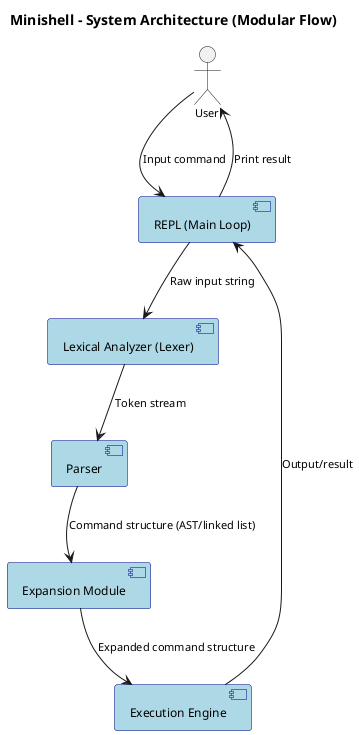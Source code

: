 @startuml Minishell_System_Architecture

skinparam backgroundColor White
skinparam defaultFontName Arial
skinparam defaultFontSize 11
skinparam component {
    BackgroundColor LightBlue
    BorderColor DarkBlue
    FontSize 12
}

title Minishell - System Architecture (Modular Flow)

actor User
component "REPL (Main Loop)" as REPL
component "Lexical Analyzer (Lexer)" as Lexer
component "Parser" as Parser
component "Expansion Module" as Expander
component "Execution Engine" as Executor

User --> REPL : Input command
REPL --> Lexer : Raw input string
Lexer --> Parser : Token stream
Parser --> Expander : Command structure (AST/linked list)
Expander --> Executor : Expanded command structure
Executor --> REPL : Output/result
REPL --> User : Print result

@enduml

